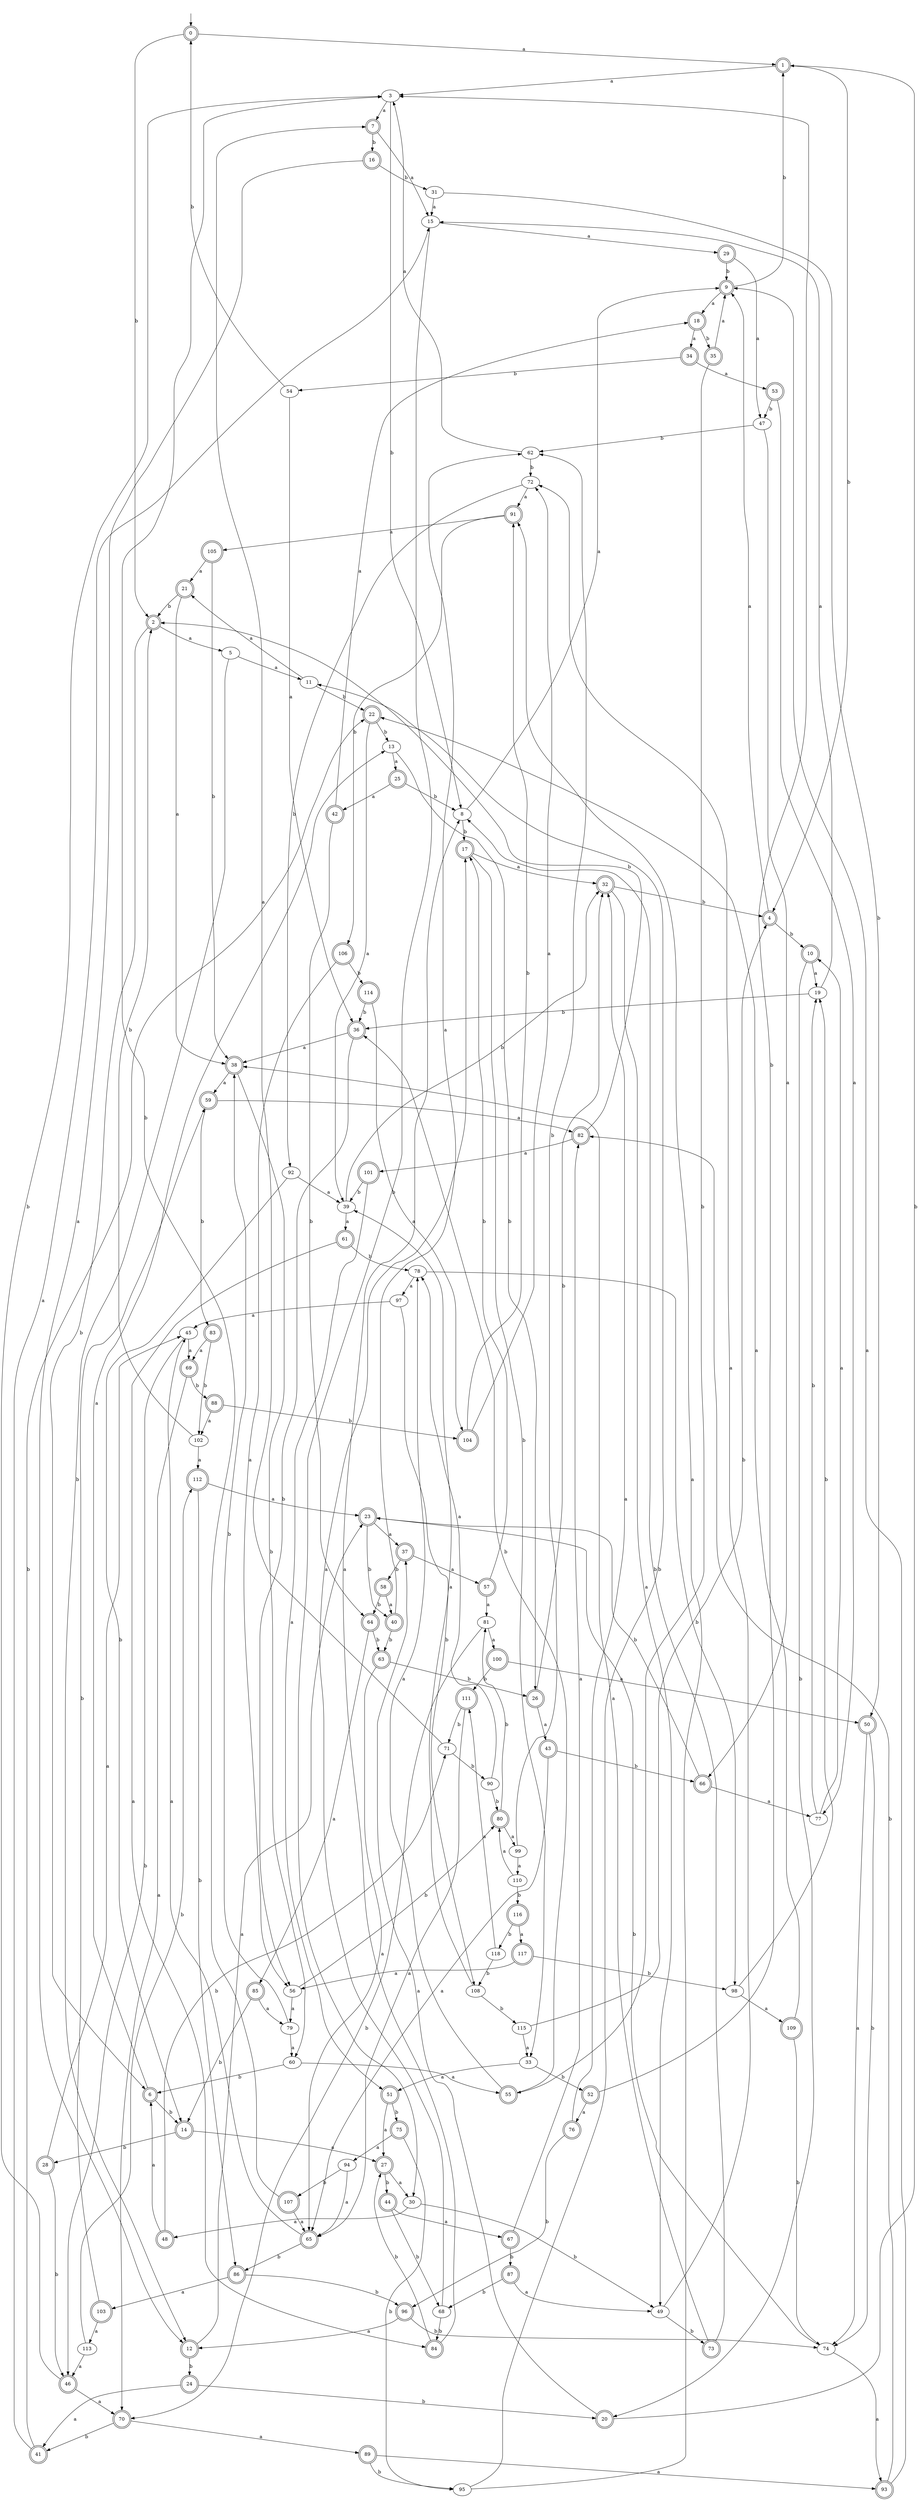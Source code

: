 digraph RandomDFA {
  __start0 [label="", shape=none];
  __start0 -> 0 [label=""];
  0 [shape=circle] [shape=doublecircle]
  0 -> 1 [label="a"]
  0 -> 2 [label="b"]
  1 [shape=doublecircle]
  1 -> 3 [label="a"]
  1 -> 4 [label="b"]
  2 [shape=doublecircle]
  2 -> 5 [label="a"]
  2 -> 6 [label="b"]
  3
  3 -> 7 [label="a"]
  3 -> 8 [label="b"]
  4 [shape=doublecircle]
  4 -> 9 [label="a"]
  4 -> 10 [label="b"]
  5
  5 -> 11 [label="a"]
  5 -> 12 [label="b"]
  6 [shape=doublecircle]
  6 -> 13 [label="a"]
  6 -> 14 [label="b"]
  7 [shape=doublecircle]
  7 -> 15 [label="a"]
  7 -> 16 [label="b"]
  8
  8 -> 9 [label="a"]
  8 -> 17 [label="b"]
  9 [shape=doublecircle]
  9 -> 18 [label="a"]
  9 -> 1 [label="b"]
  10 [shape=doublecircle]
  10 -> 19 [label="a"]
  10 -> 20 [label="b"]
  11
  11 -> 21 [label="a"]
  11 -> 22 [label="b"]
  12 [shape=doublecircle]
  12 -> 23 [label="a"]
  12 -> 24 [label="b"]
  13
  13 -> 25 [label="a"]
  13 -> 26 [label="b"]
  14 [shape=doublecircle]
  14 -> 27 [label="a"]
  14 -> 28 [label="b"]
  15
  15 -> 29 [label="a"]
  15 -> 30 [label="b"]
  16 [shape=doublecircle]
  16 -> 12 [label="a"]
  16 -> 31 [label="b"]
  17 [shape=doublecircle]
  17 -> 32 [label="a"]
  17 -> 33 [label="b"]
  18 [shape=doublecircle]
  18 -> 34 [label="a"]
  18 -> 35 [label="b"]
  19
  19 -> 15 [label="a"]
  19 -> 36 [label="b"]
  20 [shape=doublecircle]
  20 -> 37 [label="a"]
  20 -> 1 [label="b"]
  21 [shape=doublecircle]
  21 -> 38 [label="a"]
  21 -> 2 [label="b"]
  22 [shape=doublecircle]
  22 -> 39 [label="a"]
  22 -> 13 [label="b"]
  23 [shape=doublecircle]
  23 -> 37 [label="a"]
  23 -> 40 [label="b"]
  24 [shape=doublecircle]
  24 -> 41 [label="a"]
  24 -> 20 [label="b"]
  25 [shape=doublecircle]
  25 -> 42 [label="a"]
  25 -> 8 [label="b"]
  26 [shape=doublecircle]
  26 -> 43 [label="a"]
  26 -> 32 [label="b"]
  27 [shape=doublecircle]
  27 -> 30 [label="a"]
  27 -> 44 [label="b"]
  28 [shape=doublecircle]
  28 -> 45 [label="a"]
  28 -> 46 [label="b"]
  29 [shape=doublecircle]
  29 -> 47 [label="a"]
  29 -> 9 [label="b"]
  30
  30 -> 48 [label="a"]
  30 -> 49 [label="b"]
  31
  31 -> 15 [label="a"]
  31 -> 50 [label="b"]
  32 [shape=doublecircle]
  32 -> 49 [label="a"]
  32 -> 4 [label="b"]
  33
  33 -> 51 [label="a"]
  33 -> 52 [label="b"]
  34 [shape=doublecircle]
  34 -> 53 [label="a"]
  34 -> 54 [label="b"]
  35 [shape=doublecircle]
  35 -> 9 [label="a"]
  35 -> 55 [label="b"]
  36 [shape=doublecircle]
  36 -> 38 [label="a"]
  36 -> 56 [label="b"]
  37 [shape=doublecircle]
  37 -> 57 [label="a"]
  37 -> 58 [label="b"]
  38 [shape=doublecircle]
  38 -> 59 [label="a"]
  38 -> 60 [label="b"]
  39
  39 -> 61 [label="a"]
  39 -> 32 [label="b"]
  40 [shape=doublecircle]
  40 -> 62 [label="a"]
  40 -> 63 [label="b"]
  41 [shape=doublecircle]
  41 -> 15 [label="a"]
  41 -> 22 [label="b"]
  42 [shape=doublecircle]
  42 -> 18 [label="a"]
  42 -> 64 [label="b"]
  43 [shape=doublecircle]
  43 -> 65 [label="a"]
  43 -> 66 [label="b"]
  44 [shape=doublecircle]
  44 -> 67 [label="a"]
  44 -> 68 [label="b"]
  45
  45 -> 69 [label="a"]
  45 -> 46 [label="b"]
  46 [shape=doublecircle]
  46 -> 70 [label="a"]
  46 -> 3 [label="b"]
  47
  47 -> 66 [label="a"]
  47 -> 62 [label="b"]
  48 [shape=doublecircle]
  48 -> 6 [label="a"]
  48 -> 71 [label="b"]
  49
  49 -> 72 [label="a"]
  49 -> 73 [label="b"]
  50 [shape=doublecircle]
  50 -> 74 [label="a"]
  50 -> 74 [label="b"]
  51 [shape=doublecircle]
  51 -> 27 [label="a"]
  51 -> 75 [label="b"]
  52 [shape=doublecircle]
  52 -> 76 [label="a"]
  52 -> 3 [label="b"]
  53 [shape=doublecircle]
  53 -> 77 [label="a"]
  53 -> 47 [label="b"]
  54
  54 -> 36 [label="a"]
  54 -> 0 [label="b"]
  55 [shape=doublecircle]
  55 -> 78 [label="a"]
  55 -> 36 [label="b"]
  56
  56 -> 79 [label="a"]
  56 -> 80 [label="b"]
  57 [shape=doublecircle]
  57 -> 81 [label="a"]
  57 -> 17 [label="b"]
  58 [shape=doublecircle]
  58 -> 40 [label="a"]
  58 -> 64 [label="b"]
  59 [shape=doublecircle]
  59 -> 82 [label="a"]
  59 -> 83 [label="b"]
  60
  60 -> 55 [label="a"]
  60 -> 6 [label="b"]
  61 [shape=doublecircle]
  61 -> 84 [label="a"]
  61 -> 78 [label="b"]
  62
  62 -> 3 [label="a"]
  62 -> 72 [label="b"]
  63 [shape=doublecircle]
  63 -> 65 [label="a"]
  63 -> 26 [label="b"]
  64 [shape=doublecircle]
  64 -> 85 [label="a"]
  64 -> 63 [label="b"]
  65 [shape=doublecircle]
  65 -> 45 [label="a"]
  65 -> 86 [label="b"]
  66 [shape=doublecircle]
  66 -> 77 [label="a"]
  66 -> 23 [label="b"]
  67 [shape=doublecircle]
  67 -> 82 [label="a"]
  67 -> 87 [label="b"]
  68
  68 -> 17 [label="a"]
  68 -> 84 [label="b"]
  69 [shape=doublecircle]
  69 -> 70 [label="a"]
  69 -> 88 [label="b"]
  70 [shape=doublecircle]
  70 -> 89 [label="a"]
  70 -> 41 [label="b"]
  71
  71 -> 7 [label="a"]
  71 -> 90 [label="b"]
  72
  72 -> 91 [label="a"]
  72 -> 92 [label="b"]
  73 [shape=doublecircle]
  73 -> 38 [label="a"]
  73 -> 8 [label="b"]
  74
  74 -> 93 [label="a"]
  74 -> 23 [label="b"]
  75 [shape=doublecircle]
  75 -> 94 [label="a"]
  75 -> 95 [label="b"]
  76 [shape=doublecircle]
  76 -> 32 [label="a"]
  76 -> 96 [label="b"]
  77
  77 -> 10 [label="a"]
  77 -> 19 [label="b"]
  78
  78 -> 97 [label="a"]
  78 -> 98 [label="b"]
  79
  79 -> 60 [label="a"]
  79 -> 38 [label="b"]
  80 [shape=doublecircle]
  80 -> 99 [label="a"]
  80 -> 81 [label="b"]
  81
  81 -> 100 [label="a"]
  81 -> 70 [label="b"]
  82 [shape=doublecircle]
  82 -> 101 [label="a"]
  82 -> 2 [label="b"]
  83 [shape=doublecircle]
  83 -> 69 [label="a"]
  83 -> 102 [label="b"]
  84 [shape=doublecircle]
  84 -> 8 [label="a"]
  84 -> 27 [label="b"]
  85 [shape=doublecircle]
  85 -> 79 [label="a"]
  85 -> 14 [label="b"]
  86 [shape=doublecircle]
  86 -> 103 [label="a"]
  86 -> 96 [label="b"]
  87 [shape=doublecircle]
  87 -> 49 [label="a"]
  87 -> 68 [label="b"]
  88 [shape=doublecircle]
  88 -> 102 [label="a"]
  88 -> 104 [label="b"]
  89 [shape=doublecircle]
  89 -> 93 [label="a"]
  89 -> 95 [label="b"]
  90
  90 -> 78 [label="a"]
  90 -> 80 [label="b"]
  91 [shape=doublecircle]
  91 -> 105 [label="a"]
  91 -> 106 [label="b"]
  92
  92 -> 39 [label="a"]
  92 -> 14 [label="b"]
  93 [shape=doublecircle]
  93 -> 9 [label="a"]
  93 -> 82 [label="b"]
  94
  94 -> 65 [label="a"]
  94 -> 107 [label="b"]
  95
  95 -> 91 [label="a"]
  95 -> 11 [label="b"]
  96 [shape=doublecircle]
  96 -> 12 [label="a"]
  96 -> 74 [label="b"]
  97
  97 -> 45 [label="a"]
  97 -> 108 [label="b"]
  98
  98 -> 109 [label="a"]
  98 -> 19 [label="b"]
  99
  99 -> 110 [label="a"]
  99 -> 62 [label="b"]
  100 [shape=doublecircle]
  100 -> 50 [label="a"]
  100 -> 111 [label="b"]
  101 [shape=doublecircle]
  101 -> 51 [label="a"]
  101 -> 39 [label="b"]
  102
  102 -> 112 [label="a"]
  102 -> 2 [label="b"]
  103 [shape=doublecircle]
  103 -> 113 [label="a"]
  103 -> 59 [label="b"]
  104 [shape=doublecircle]
  104 -> 72 [label="a"]
  104 -> 91 [label="b"]
  105 [shape=doublecircle]
  105 -> 21 [label="a"]
  105 -> 38 [label="b"]
  106 [shape=doublecircle]
  106 -> 56 [label="a"]
  106 -> 114 [label="b"]
  107 [shape=doublecircle]
  107 -> 65 [label="a"]
  107 -> 3 [label="b"]
  108
  108 -> 39 [label="a"]
  108 -> 115 [label="b"]
  109 [shape=doublecircle]
  109 -> 22 [label="a"]
  109 -> 74 [label="b"]
  110
  110 -> 80 [label="a"]
  110 -> 116 [label="b"]
  111 [shape=doublecircle]
  111 -> 65 [label="a"]
  111 -> 71 [label="b"]
  112 [shape=doublecircle]
  112 -> 23 [label="a"]
  112 -> 86 [label="b"]
  113
  113 -> 46 [label="a"]
  113 -> 112 [label="b"]
  114 [shape=doublecircle]
  114 -> 104 [label="a"]
  114 -> 36 [label="b"]
  115
  115 -> 33 [label="a"]
  115 -> 4 [label="b"]
  116 [shape=doublecircle]
  116 -> 117 [label="a"]
  116 -> 118 [label="b"]
  117 [shape=doublecircle]
  117 -> 56 [label="a"]
  117 -> 98 [label="b"]
  118
  118 -> 111 [label="a"]
  118 -> 108 [label="b"]
}
